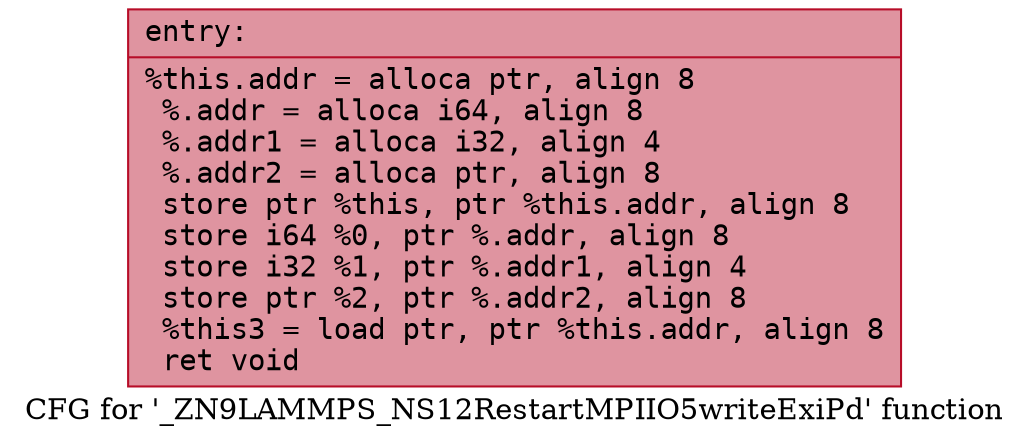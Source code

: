 digraph "CFG for '_ZN9LAMMPS_NS12RestartMPIIO5writeExiPd' function" {
	label="CFG for '_ZN9LAMMPS_NS12RestartMPIIO5writeExiPd' function";

	Node0x557ad5beb830 [shape=record,color="#b70d28ff", style=filled, fillcolor="#b70d2870" fontname="Courier",label="{entry:\l|  %this.addr = alloca ptr, align 8\l  %.addr = alloca i64, align 8\l  %.addr1 = alloca i32, align 4\l  %.addr2 = alloca ptr, align 8\l  store ptr %this, ptr %this.addr, align 8\l  store i64 %0, ptr %.addr, align 8\l  store i32 %1, ptr %.addr1, align 4\l  store ptr %2, ptr %.addr2, align 8\l  %this3 = load ptr, ptr %this.addr, align 8\l  ret void\l}"];
}
